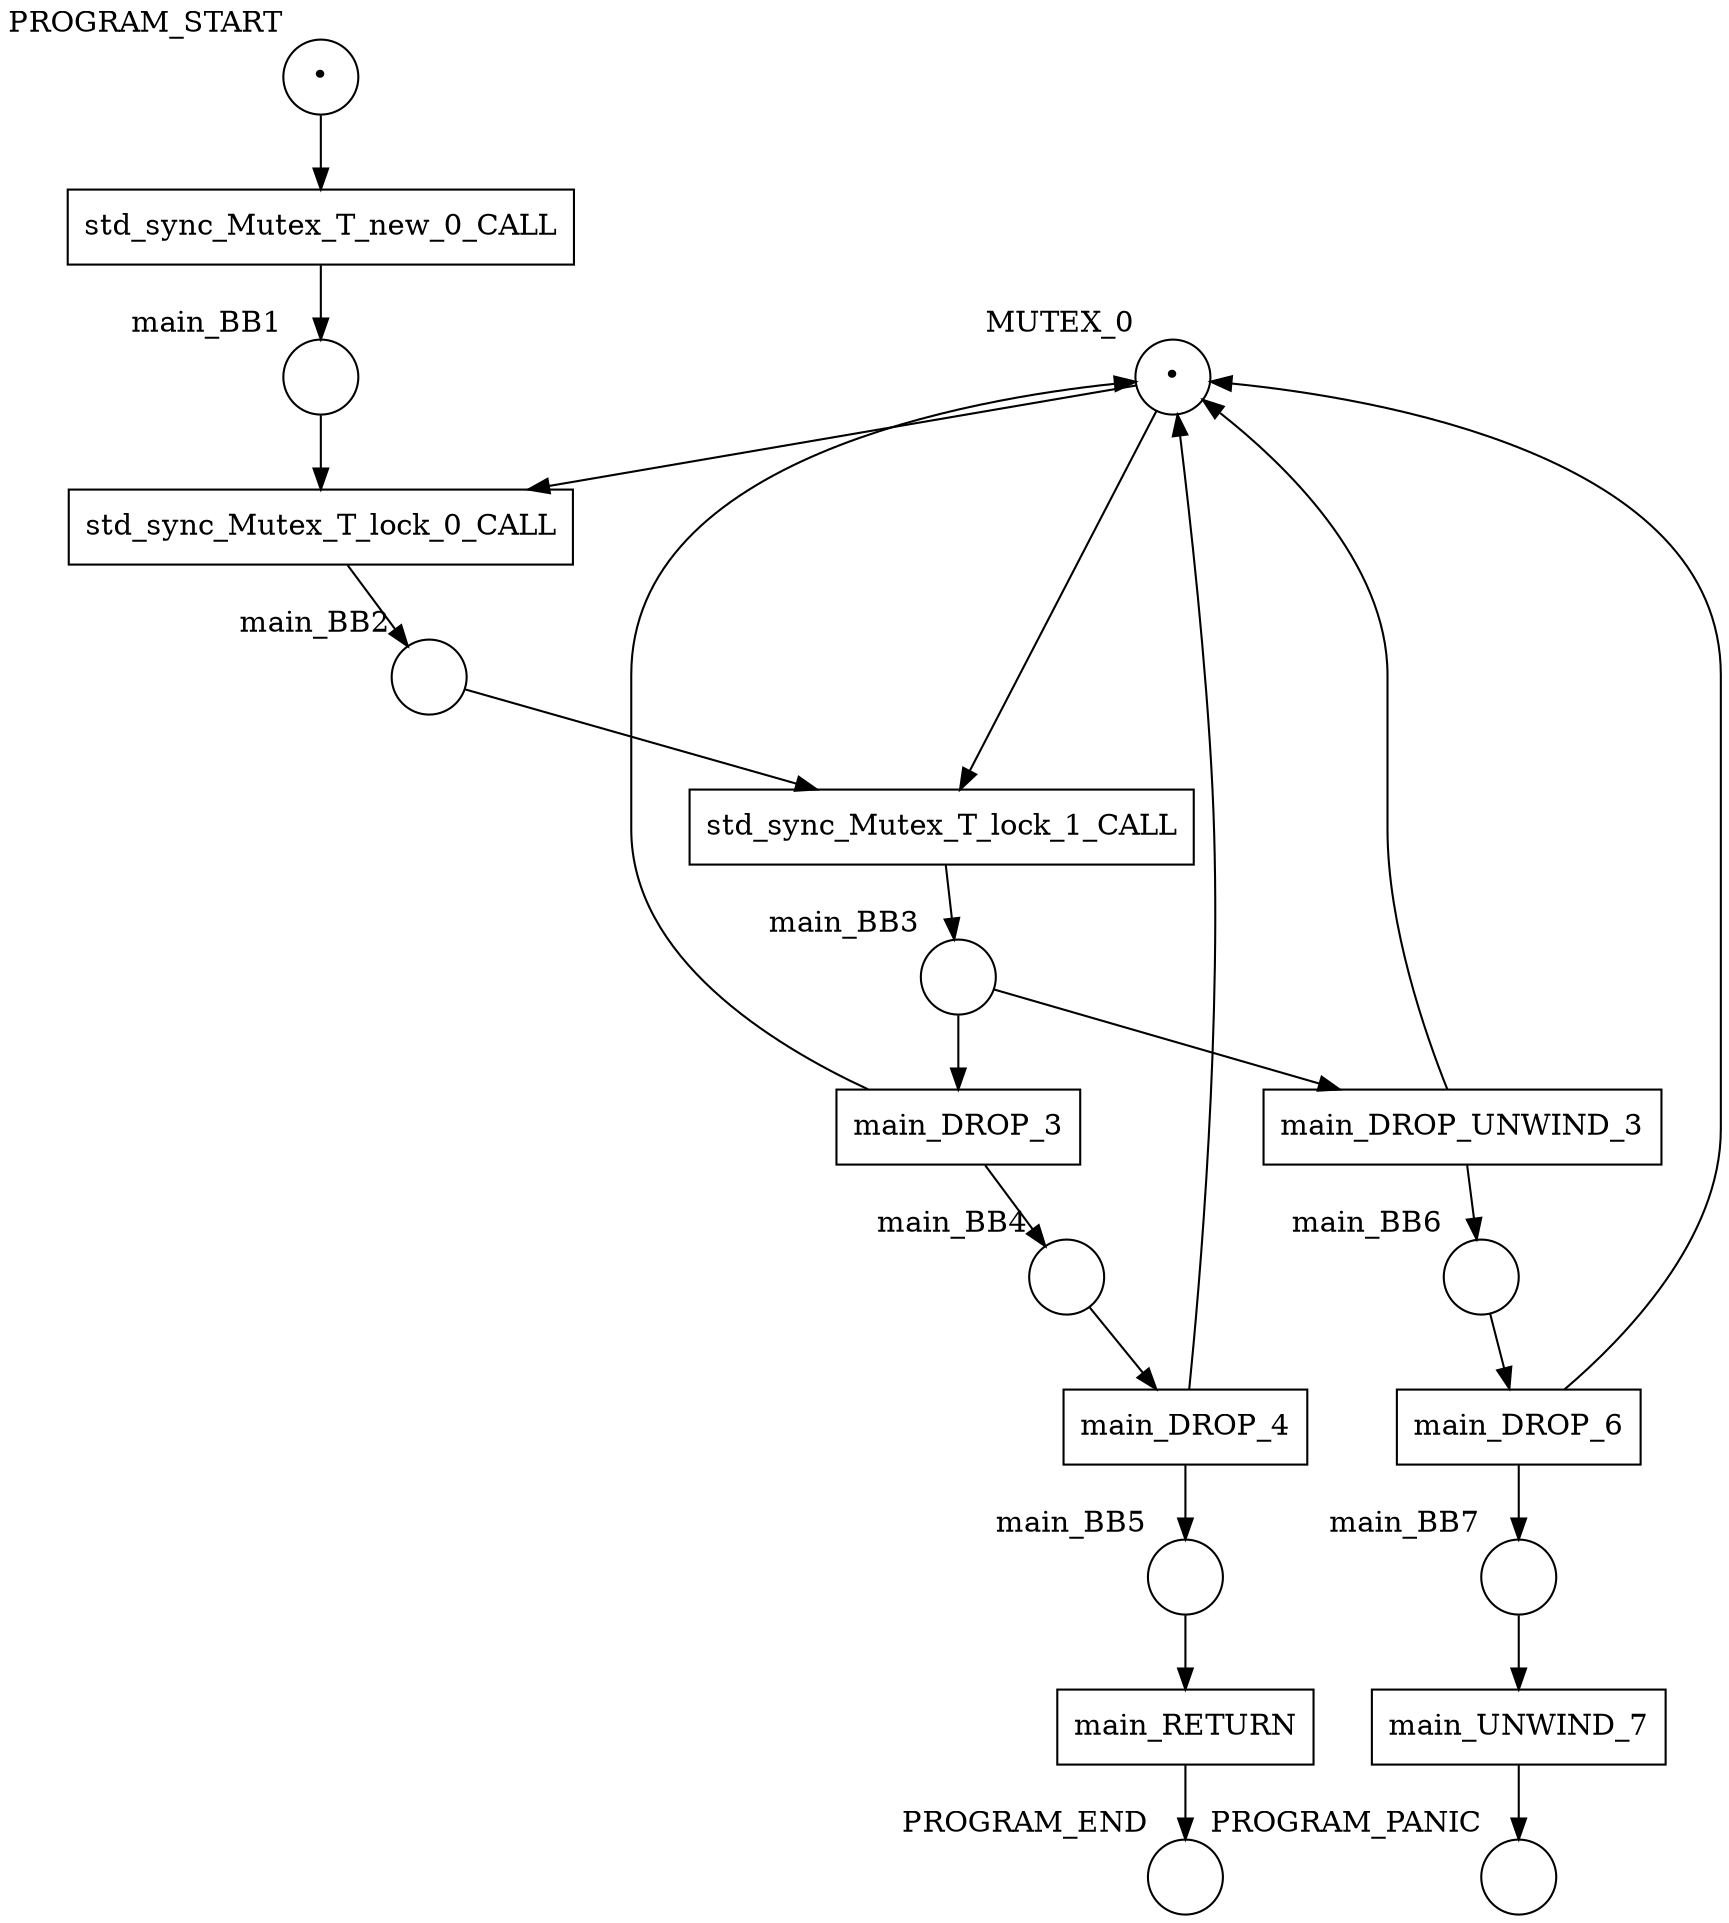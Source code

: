 digraph petrinet {
    MUTEX_0 [shape="circle" xlabel="MUTEX_0" label="•"];
    PROGRAM_END [shape="circle" xlabel="PROGRAM_END" label=""];
    PROGRAM_PANIC [shape="circle" xlabel="PROGRAM_PANIC" label=""];
    PROGRAM_START [shape="circle" xlabel="PROGRAM_START" label="•"];
    main_BB1 [shape="circle" xlabel="main_BB1" label=""];
    main_BB2 [shape="circle" xlabel="main_BB2" label=""];
    main_BB3 [shape="circle" xlabel="main_BB3" label=""];
    main_BB4 [shape="circle" xlabel="main_BB4" label=""];
    main_BB5 [shape="circle" xlabel="main_BB5" label=""];
    main_BB6 [shape="circle" xlabel="main_BB6" label=""];
    main_BB7 [shape="circle" xlabel="main_BB7" label=""];
    main_DROP_3 [shape="box" xlabel="" label="main_DROP_3"];
    main_DROP_4 [shape="box" xlabel="" label="main_DROP_4"];
    main_DROP_6 [shape="box" xlabel="" label="main_DROP_6"];
    main_DROP_UNWIND_3 [shape="box" xlabel="" label="main_DROP_UNWIND_3"];
    main_RETURN [shape="box" xlabel="" label="main_RETURN"];
    main_UNWIND_7 [shape="box" xlabel="" label="main_UNWIND_7"];
    std_sync_Mutex_T_lock_0_CALL [shape="box" xlabel="" label="std_sync_Mutex_T_lock_0_CALL"];
    std_sync_Mutex_T_lock_1_CALL [shape="box" xlabel="" label="std_sync_Mutex_T_lock_1_CALL"];
    std_sync_Mutex_T_new_0_CALL [shape="box" xlabel="" label="std_sync_Mutex_T_new_0_CALL"];
    MUTEX_0 -> std_sync_Mutex_T_lock_0_CALL;
    MUTEX_0 -> std_sync_Mutex_T_lock_1_CALL;
    PROGRAM_START -> std_sync_Mutex_T_new_0_CALL;
    main_BB1 -> std_sync_Mutex_T_lock_0_CALL;
    main_BB2 -> std_sync_Mutex_T_lock_1_CALL;
    main_BB3 -> main_DROP_3;
    main_BB3 -> main_DROP_UNWIND_3;
    main_BB4 -> main_DROP_4;
    main_BB5 -> main_RETURN;
    main_BB6 -> main_DROP_6;
    main_BB7 -> main_UNWIND_7;
    main_DROP_3 -> MUTEX_0;
    main_DROP_3 -> main_BB4;
    main_DROP_4 -> MUTEX_0;
    main_DROP_4 -> main_BB5;
    main_DROP_6 -> MUTEX_0;
    main_DROP_6 -> main_BB7;
    main_DROP_UNWIND_3 -> MUTEX_0;
    main_DROP_UNWIND_3 -> main_BB6;
    main_RETURN -> PROGRAM_END;
    main_UNWIND_7 -> PROGRAM_PANIC;
    std_sync_Mutex_T_lock_0_CALL -> main_BB2;
    std_sync_Mutex_T_lock_1_CALL -> main_BB3;
    std_sync_Mutex_T_new_0_CALL -> main_BB1;
}

